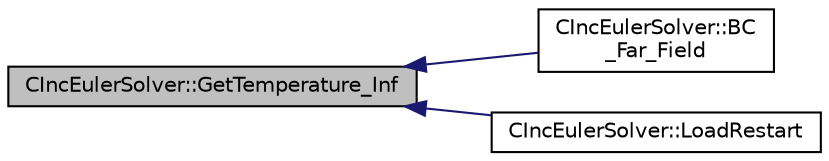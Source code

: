 digraph "CIncEulerSolver::GetTemperature_Inf"
{
  edge [fontname="Helvetica",fontsize="10",labelfontname="Helvetica",labelfontsize="10"];
  node [fontname="Helvetica",fontsize="10",shape=record];
  rankdir="LR";
  Node1084 [label="CIncEulerSolver::GetTemperature_Inf",height=0.2,width=0.4,color="black", fillcolor="grey75", style="filled", fontcolor="black"];
  Node1084 -> Node1085 [dir="back",color="midnightblue",fontsize="10",style="solid",fontname="Helvetica"];
  Node1085 [label="CIncEulerSolver::BC\l_Far_Field",height=0.2,width=0.4,color="black", fillcolor="white", style="filled",URL="$class_c_inc_euler_solver.html#abd738a529f7f77c97587c6785b0f40d3",tooltip="Impose the far-field boundary condition using characteristics. "];
  Node1084 -> Node1086 [dir="back",color="midnightblue",fontsize="10",style="solid",fontname="Helvetica"];
  Node1086 [label="CIncEulerSolver::LoadRestart",height=0.2,width=0.4,color="black", fillcolor="white", style="filled",URL="$class_c_inc_euler_solver.html#aa4c572590c60bbc0f3db269eb55ea12f",tooltip="Load a solution from a restart file. "];
}
